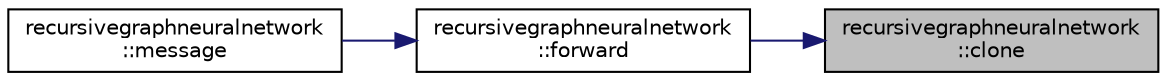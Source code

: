 digraph "recursivegraphneuralnetwork::clone"
{
 // INTERACTIVE_SVG=YES
 // LATEX_PDF_SIZE
  edge [fontname="Helvetica",fontsize="10",labelfontname="Helvetica",labelfontsize="10"];
  node [fontname="Helvetica",fontsize="10",shape=record];
  rankdir="RL";
  Node1 [label="recursivegraphneuralnetwork\l::clone",height=0.2,width=0.4,color="black", fillcolor="grey75", style="filled", fontcolor="black",tooltip="Creates a clone of the model template."];
  Node1 -> Node2 [dir="back",color="midnightblue",fontsize="10",style="solid",fontname="Helvetica"];
  Node2 [label="recursivegraphneuralnetwork\l::forward",height=0.2,width=0.4,color="black", fillcolor="white", style="filled",URL="$classrecursivegraphneuralnetwork.html#a4b09bc8de8d9ecd0b4ff1ffa94deea98",tooltip="Virtual forward pass method for a single graph."];
  Node2 -> Node3 [dir="back",color="midnightblue",fontsize="10",style="solid",fontname="Helvetica"];
  Node3 [label="recursivegraphneuralnetwork\l::message",height=0.2,width=0.4,color="black", fillcolor="white", style="filled",URL="$classrecursivegraphneuralnetwork.html#a7c83216c5899b14dcc03ccf368209ee1",tooltip=" "];
}
